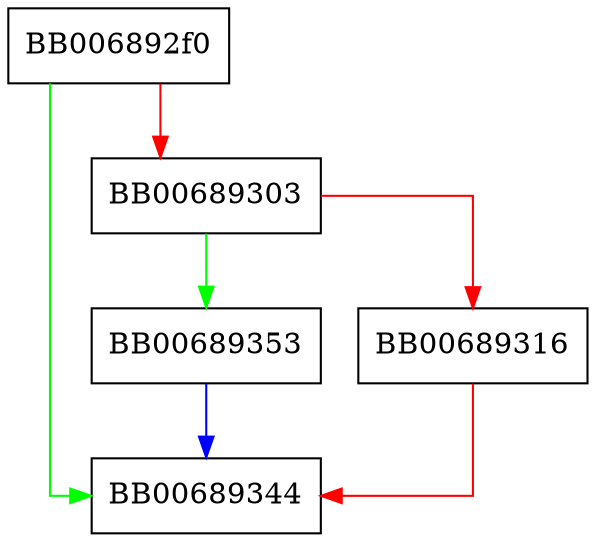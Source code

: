digraph ossl_i2d_X25519_PUBKEY {
  node [shape="box"];
  graph [splines=ortho];
  BB006892f0 -> BB00689344 [color="green"];
  BB006892f0 -> BB00689303 [color="red"];
  BB00689303 -> BB00689353 [color="green"];
  BB00689303 -> BB00689316 [color="red"];
  BB00689316 -> BB00689344 [color="red"];
  BB00689353 -> BB00689344 [color="blue"];
}